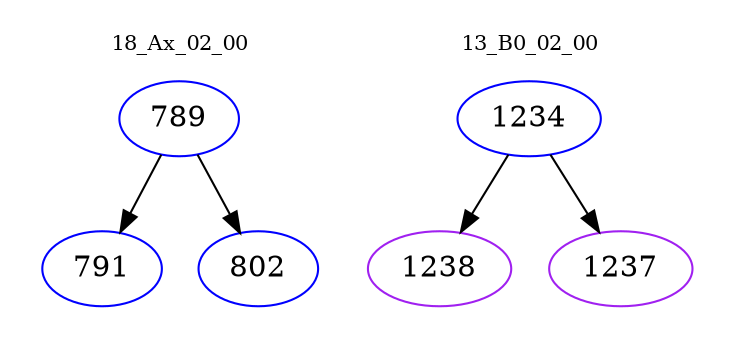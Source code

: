 digraph{
subgraph cluster_0 {
color = white
label = "18_Ax_02_00";
fontsize=10;
T0_789 [label="789", color="blue"]
T0_789 -> T0_791 [color="black"]
T0_791 [label="791", color="blue"]
T0_789 -> T0_802 [color="black"]
T0_802 [label="802", color="blue"]
}
subgraph cluster_1 {
color = white
label = "13_B0_02_00";
fontsize=10;
T1_1234 [label="1234", color="blue"]
T1_1234 -> T1_1238 [color="black"]
T1_1238 [label="1238", color="purple"]
T1_1234 -> T1_1237 [color="black"]
T1_1237 [label="1237", color="purple"]
}
}
